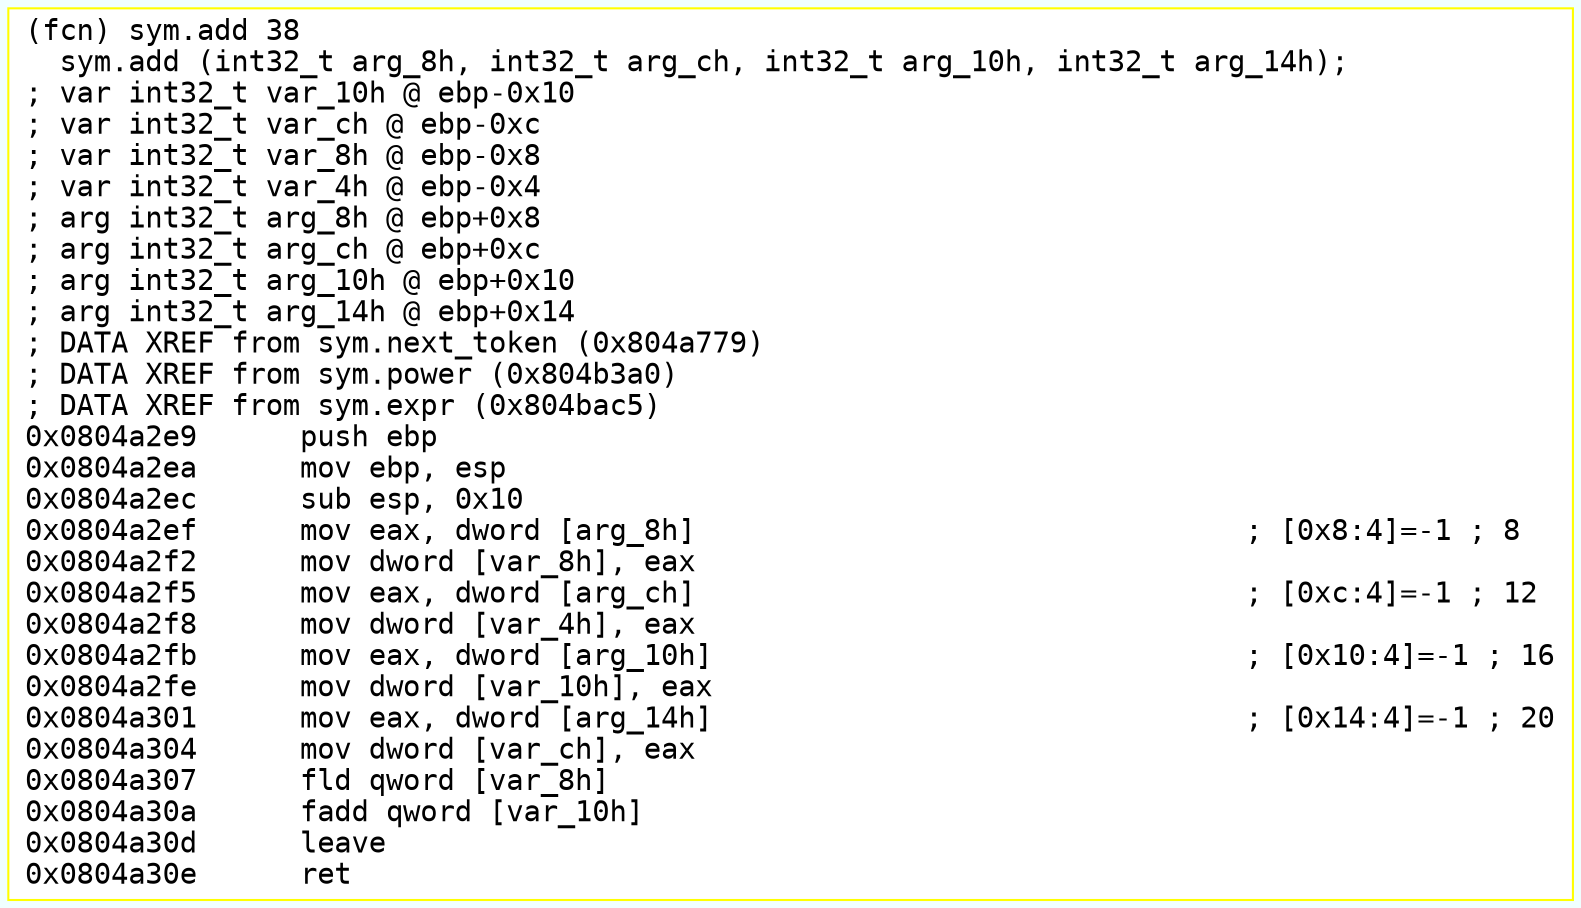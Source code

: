 digraph code {
	graph [bgcolor=azure fontsize=8 fontname="Courier" splines="ortho"];
	node [fillcolor=gray style=filled shape=box];
	edge [arrowhead="normal"];
	"0x0804a2e9" [URL="sym.add/0x0804a2e9", fillcolor="white",color="yellow", fontname="Courier",label="(fcn) sym.add 38\l  sym.add (int32_t arg_8h, int32_t arg_ch, int32_t arg_10h, int32_t arg_14h);\l; var int32_t var_10h @ ebp-0x10\l; var int32_t var_ch @ ebp-0xc\l; var int32_t var_8h @ ebp-0x8\l; var int32_t var_4h @ ebp-0x4\l; arg int32_t arg_8h @ ebp+0x8\l; arg int32_t arg_ch @ ebp+0xc\l; arg int32_t arg_10h @ ebp+0x10\l; arg int32_t arg_14h @ ebp+0x14\l; DATA XREF from sym.next_token (0x804a779)\l; DATA XREF from sym.power (0x804b3a0)\l; DATA XREF from sym.expr (0x804bac5)\l0x0804a2e9      push ebp\l0x0804a2ea      mov ebp, esp\l0x0804a2ec      sub esp, 0x10\l0x0804a2ef      mov eax, dword [arg_8h]                                ; [0x8:4]=-1 ; 8\l0x0804a2f2      mov dword [var_8h], eax\l0x0804a2f5      mov eax, dword [arg_ch]                                ; [0xc:4]=-1 ; 12\l0x0804a2f8      mov dword [var_4h], eax\l0x0804a2fb      mov eax, dword [arg_10h]                               ; [0x10:4]=-1 ; 16\l0x0804a2fe      mov dword [var_10h], eax\l0x0804a301      mov eax, dword [arg_14h]                               ; [0x14:4]=-1 ; 20\l0x0804a304      mov dword [var_ch], eax\l0x0804a307      fld qword [var_8h]\l0x0804a30a      fadd qword [var_10h]\l0x0804a30d      leave\l0x0804a30e      ret\l"]
}
